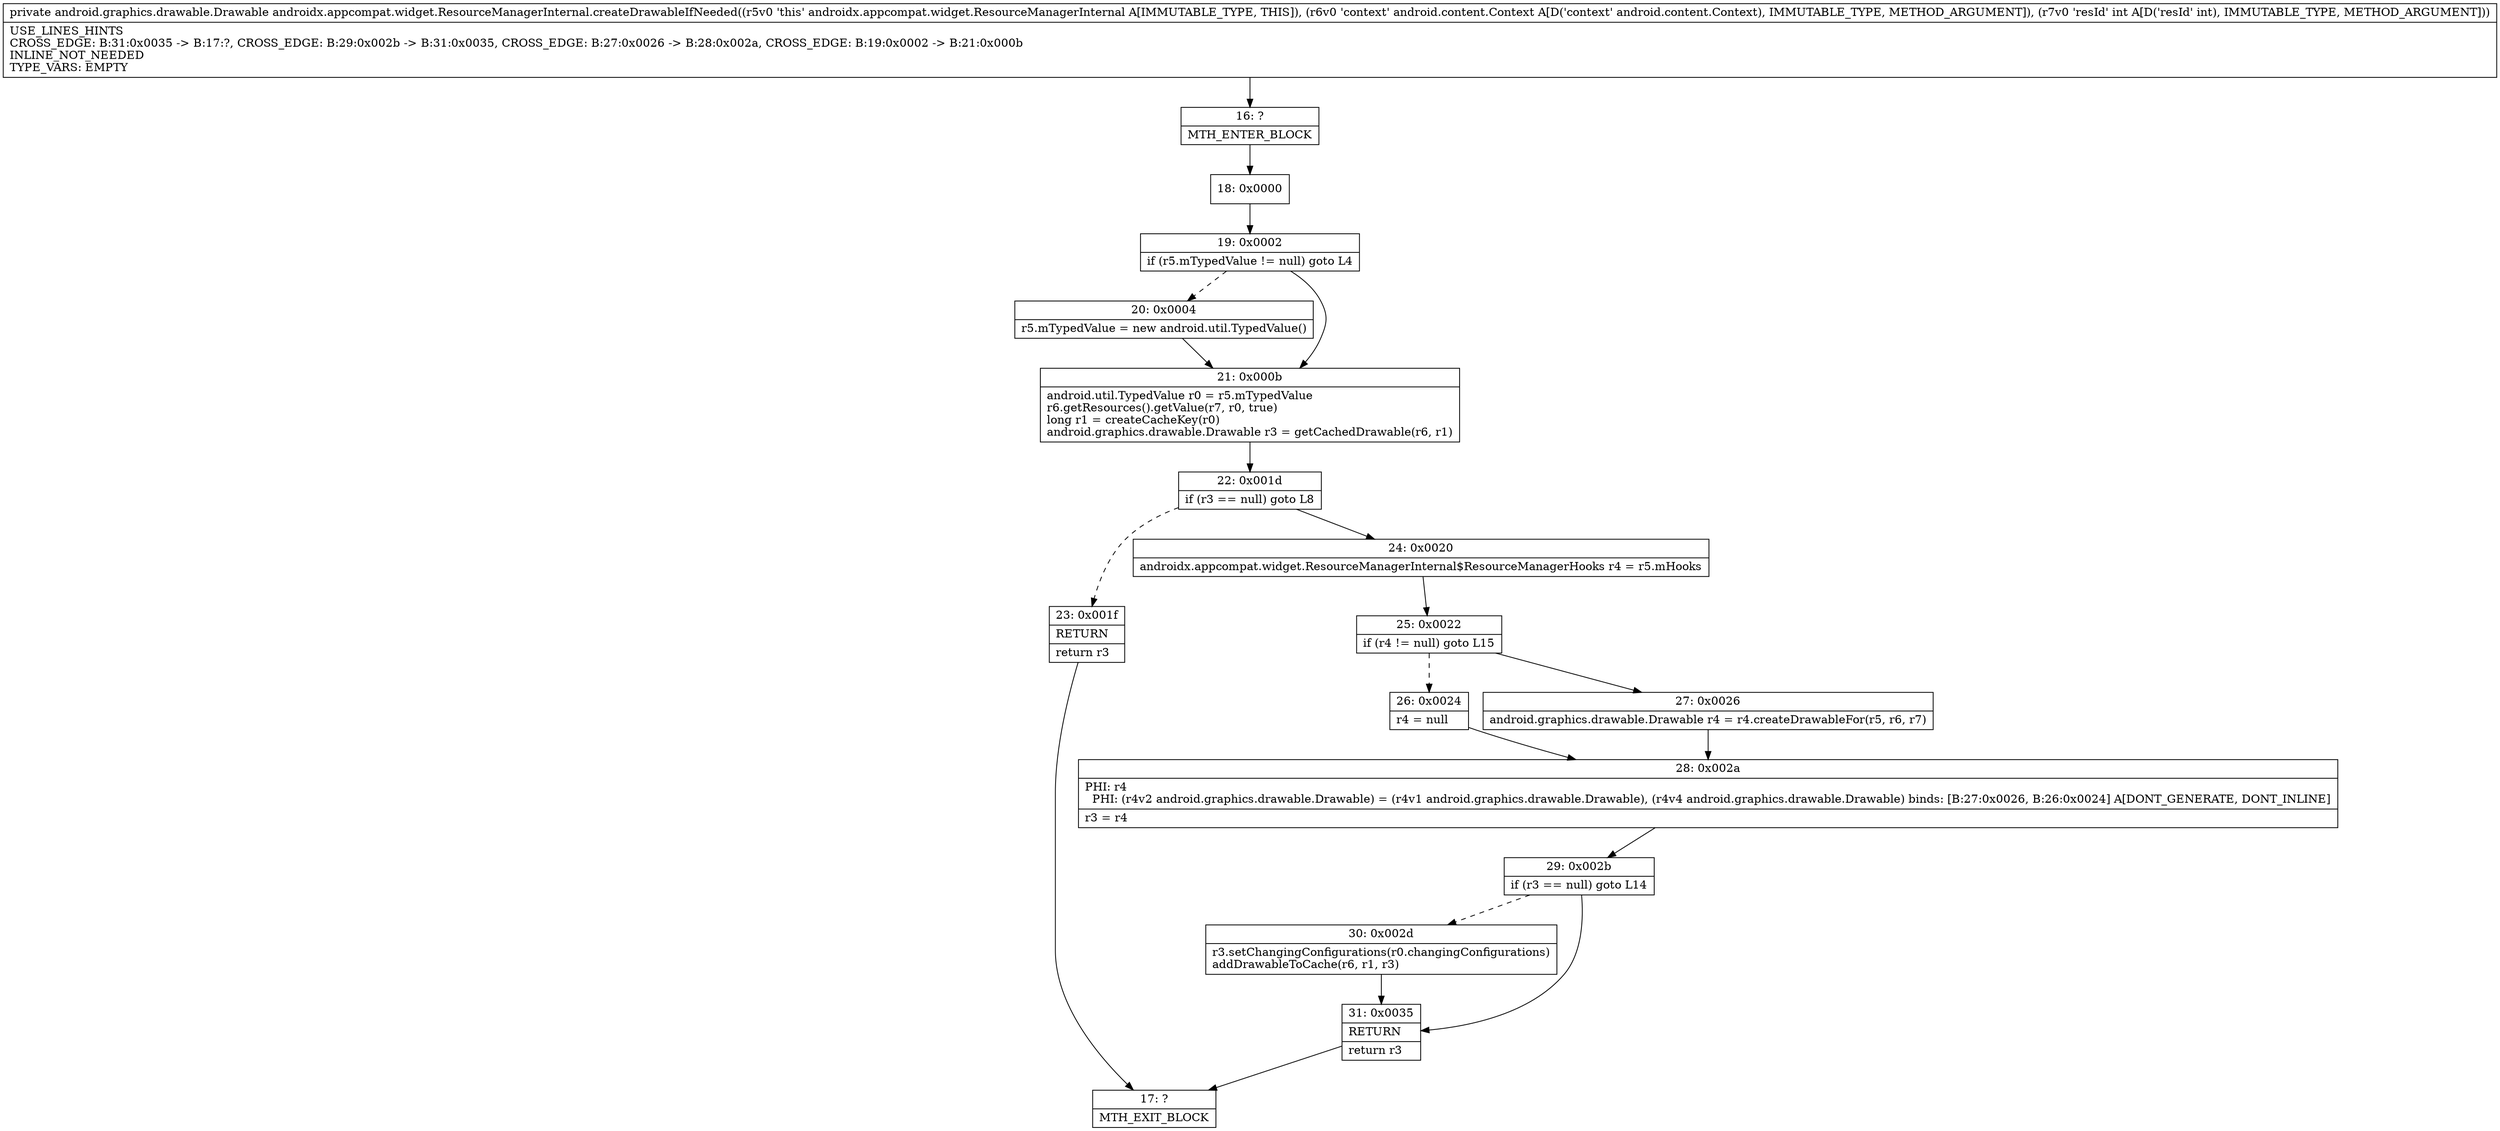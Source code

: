 digraph "CFG forandroidx.appcompat.widget.ResourceManagerInternal.createDrawableIfNeeded(Landroid\/content\/Context;I)Landroid\/graphics\/drawable\/Drawable;" {
Node_16 [shape=record,label="{16\:\ ?|MTH_ENTER_BLOCK\l}"];
Node_18 [shape=record,label="{18\:\ 0x0000}"];
Node_19 [shape=record,label="{19\:\ 0x0002|if (r5.mTypedValue != null) goto L4\l}"];
Node_20 [shape=record,label="{20\:\ 0x0004|r5.mTypedValue = new android.util.TypedValue()\l}"];
Node_21 [shape=record,label="{21\:\ 0x000b|android.util.TypedValue r0 = r5.mTypedValue\lr6.getResources().getValue(r7, r0, true)\llong r1 = createCacheKey(r0)\landroid.graphics.drawable.Drawable r3 = getCachedDrawable(r6, r1)\l}"];
Node_22 [shape=record,label="{22\:\ 0x001d|if (r3 == null) goto L8\l}"];
Node_23 [shape=record,label="{23\:\ 0x001f|RETURN\l|return r3\l}"];
Node_17 [shape=record,label="{17\:\ ?|MTH_EXIT_BLOCK\l}"];
Node_24 [shape=record,label="{24\:\ 0x0020|androidx.appcompat.widget.ResourceManagerInternal$ResourceManagerHooks r4 = r5.mHooks\l}"];
Node_25 [shape=record,label="{25\:\ 0x0022|if (r4 != null) goto L15\l}"];
Node_26 [shape=record,label="{26\:\ 0x0024|r4 = null\l}"];
Node_28 [shape=record,label="{28\:\ 0x002a|PHI: r4 \l  PHI: (r4v2 android.graphics.drawable.Drawable) = (r4v1 android.graphics.drawable.Drawable), (r4v4 android.graphics.drawable.Drawable) binds: [B:27:0x0026, B:26:0x0024] A[DONT_GENERATE, DONT_INLINE]\l|r3 = r4\l}"];
Node_29 [shape=record,label="{29\:\ 0x002b|if (r3 == null) goto L14\l}"];
Node_30 [shape=record,label="{30\:\ 0x002d|r3.setChangingConfigurations(r0.changingConfigurations)\laddDrawableToCache(r6, r1, r3)\l}"];
Node_31 [shape=record,label="{31\:\ 0x0035|RETURN\l|return r3\l}"];
Node_27 [shape=record,label="{27\:\ 0x0026|android.graphics.drawable.Drawable r4 = r4.createDrawableFor(r5, r6, r7)\l}"];
MethodNode[shape=record,label="{private android.graphics.drawable.Drawable androidx.appcompat.widget.ResourceManagerInternal.createDrawableIfNeeded((r5v0 'this' androidx.appcompat.widget.ResourceManagerInternal A[IMMUTABLE_TYPE, THIS]), (r6v0 'context' android.content.Context A[D('context' android.content.Context), IMMUTABLE_TYPE, METHOD_ARGUMENT]), (r7v0 'resId' int A[D('resId' int), IMMUTABLE_TYPE, METHOD_ARGUMENT]))  | USE_LINES_HINTS\lCROSS_EDGE: B:31:0x0035 \-\> B:17:?, CROSS_EDGE: B:29:0x002b \-\> B:31:0x0035, CROSS_EDGE: B:27:0x0026 \-\> B:28:0x002a, CROSS_EDGE: B:19:0x0002 \-\> B:21:0x000b\lINLINE_NOT_NEEDED\lTYPE_VARS: EMPTY\l}"];
MethodNode -> Node_16;Node_16 -> Node_18;
Node_18 -> Node_19;
Node_19 -> Node_20[style=dashed];
Node_19 -> Node_21;
Node_20 -> Node_21;
Node_21 -> Node_22;
Node_22 -> Node_23[style=dashed];
Node_22 -> Node_24;
Node_23 -> Node_17;
Node_24 -> Node_25;
Node_25 -> Node_26[style=dashed];
Node_25 -> Node_27;
Node_26 -> Node_28;
Node_28 -> Node_29;
Node_29 -> Node_30[style=dashed];
Node_29 -> Node_31;
Node_30 -> Node_31;
Node_31 -> Node_17;
Node_27 -> Node_28;
}

